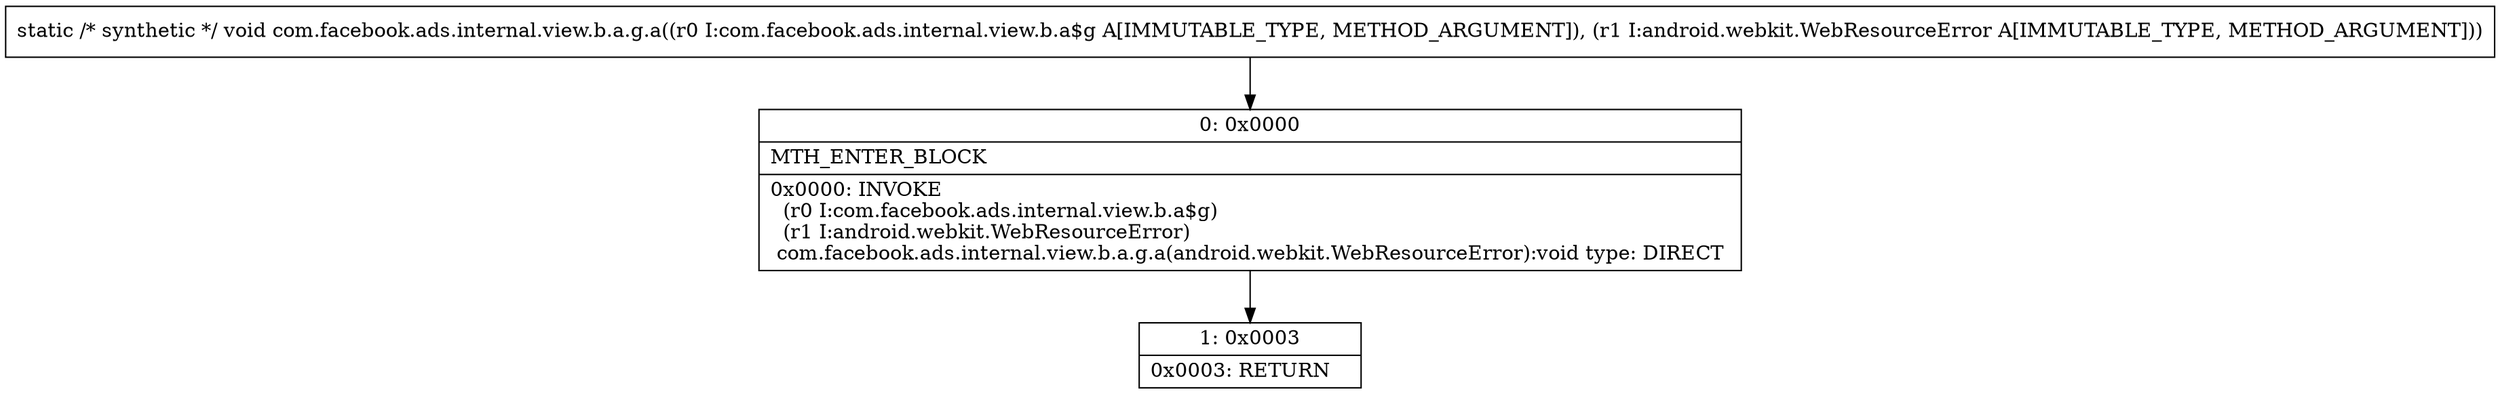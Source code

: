 digraph "CFG forcom.facebook.ads.internal.view.b.a.g.a(Lcom\/facebook\/ads\/internal\/view\/b\/a$g;Landroid\/webkit\/WebResourceError;)V" {
Node_0 [shape=record,label="{0\:\ 0x0000|MTH_ENTER_BLOCK\l|0x0000: INVOKE  \l  (r0 I:com.facebook.ads.internal.view.b.a$g)\l  (r1 I:android.webkit.WebResourceError)\l com.facebook.ads.internal.view.b.a.g.a(android.webkit.WebResourceError):void type: DIRECT \l}"];
Node_1 [shape=record,label="{1\:\ 0x0003|0x0003: RETURN   \l}"];
MethodNode[shape=record,label="{static \/* synthetic *\/ void com.facebook.ads.internal.view.b.a.g.a((r0 I:com.facebook.ads.internal.view.b.a$g A[IMMUTABLE_TYPE, METHOD_ARGUMENT]), (r1 I:android.webkit.WebResourceError A[IMMUTABLE_TYPE, METHOD_ARGUMENT])) }"];
MethodNode -> Node_0;
Node_0 -> Node_1;
}

